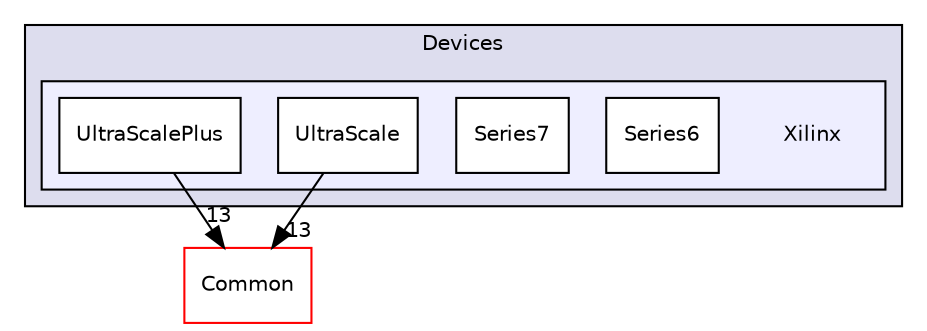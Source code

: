 digraph "src/Devices/Xilinx" {
  compound=true
  node [ fontsize="10", fontname="Helvetica"];
  edge [ labelfontsize="10", labelfontname="Helvetica"];
  subgraph clusterdir_27b17494125eb78195473abe004504ab {
    graph [ bgcolor="#ddddee", pencolor="black", label="Devices" fontname="Helvetica", fontsize="10", URL="dir_27b17494125eb78195473abe004504ab.html"]
  subgraph clusterdir_3b80f9b66070ce327ebd8ab923ef7ff0 {
    graph [ bgcolor="#eeeeff", pencolor="black", label="" URL="dir_3b80f9b66070ce327ebd8ab923ef7ff0.html"];
    dir_3b80f9b66070ce327ebd8ab923ef7ff0 [shape=plaintext label="Xilinx"];
    dir_e3c922a9c9f76f72e504e24e861a4c21 [shape=box label="Series6" color="black" fillcolor="white" style="filled" URL="dir_e3c922a9c9f76f72e504e24e861a4c21.html"];
    dir_cea438afae86829b080cb4fb380c02c8 [shape=box label="Series7" color="black" fillcolor="white" style="filled" URL="dir_cea438afae86829b080cb4fb380c02c8.html"];
    dir_7b76fff14966bd8560f559fcf35b3fae [shape=box label="UltraScale" color="black" fillcolor="white" style="filled" URL="dir_7b76fff14966bd8560f559fcf35b3fae.html"];
    dir_21f1379af401b02d6de0cd697d1b0560 [shape=box label="UltraScalePlus" color="black" fillcolor="white" style="filled" URL="dir_21f1379af401b02d6de0cd697d1b0560.html"];
  }
  }
  dir_ba210d1fa67db7bee1bb22e0a3c11d9f [shape=box label="Common" fillcolor="white" style="filled" color="red" URL="dir_ba210d1fa67db7bee1bb22e0a3c11d9f.html"];
  dir_21f1379af401b02d6de0cd697d1b0560->dir_ba210d1fa67db7bee1bb22e0a3c11d9f [headlabel="13", labeldistance=1.5 headhref="dir_000008_000001.html"];
  dir_7b76fff14966bd8560f559fcf35b3fae->dir_ba210d1fa67db7bee1bb22e0a3c11d9f [headlabel="13", labeldistance=1.5 headhref="dir_000007_000001.html"];
}
